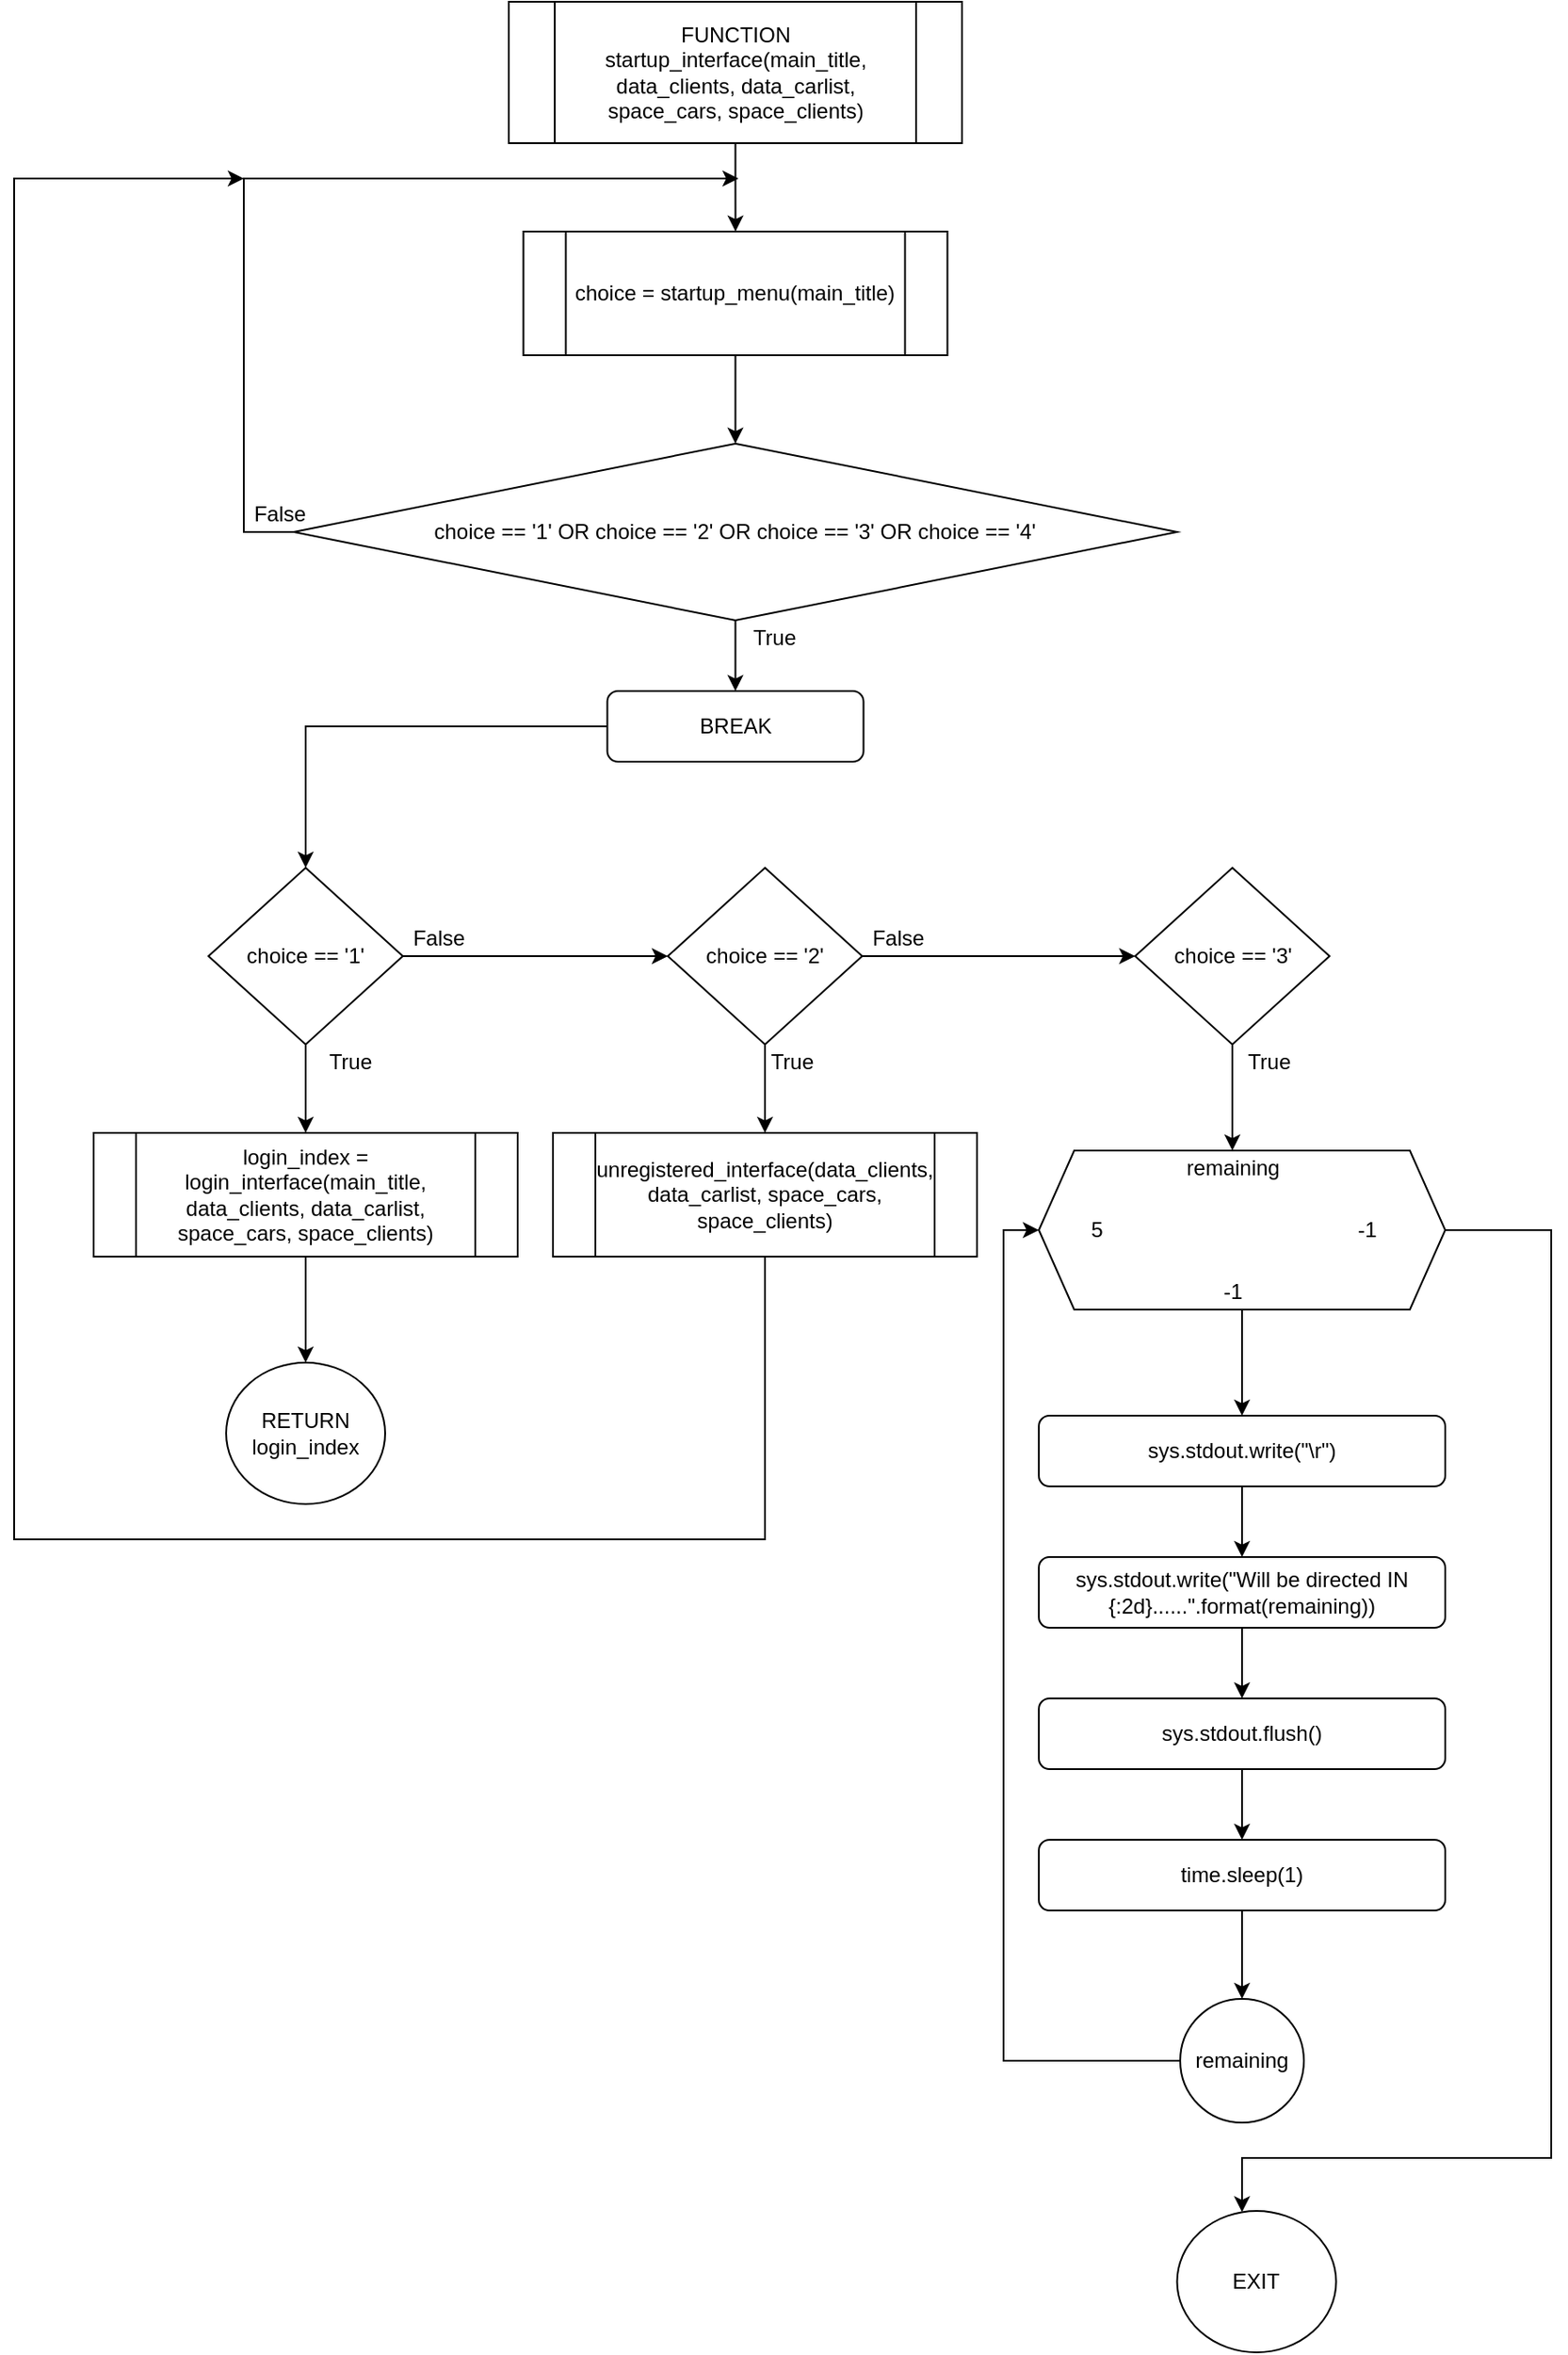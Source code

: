 <mxfile version="14.7.6" type="github">
  <diagram id="OJrIj5R-YcySjo08AFTf" name="Page-1">
    <mxGraphModel dx="1227" dy="745" grid="1" gridSize="10" guides="1" tooltips="1" connect="1" arrows="1" fold="1" page="1" pageScale="1" pageWidth="3300" pageHeight="4681" math="0" shadow="0">
      <root>
        <mxCell id="0" />
        <mxCell id="1" parent="0" />
        <mxCell id="OVzl0eeq9if3F1eNnltd-4" value="" style="edgeStyle=orthogonalEdgeStyle;rounded=0;orthogonalLoop=1;jettySize=auto;html=1;" edge="1" parent="1" source="OVzl0eeq9if3F1eNnltd-1" target="OVzl0eeq9if3F1eNnltd-2">
          <mxGeometry relative="1" as="geometry" />
        </mxCell>
        <mxCell id="OVzl0eeq9if3F1eNnltd-1" value="FUNCTION startup_interface(main_title, data_clients, data_carlist, space_cars, space_clients)" style="shape=process;whiteSpace=wrap;html=1;backgroundOutline=1;" vertex="1" parent="1">
          <mxGeometry x="350" y="110" width="256.5" height="80" as="geometry" />
        </mxCell>
        <mxCell id="OVzl0eeq9if3F1eNnltd-5" value="" style="edgeStyle=orthogonalEdgeStyle;rounded=0;orthogonalLoop=1;jettySize=auto;html=1;" edge="1" parent="1" source="OVzl0eeq9if3F1eNnltd-2" target="OVzl0eeq9if3F1eNnltd-3">
          <mxGeometry relative="1" as="geometry" />
        </mxCell>
        <mxCell id="OVzl0eeq9if3F1eNnltd-2" value="choice = startup_menu(main_title)" style="shape=process;whiteSpace=wrap;html=1;backgroundOutline=1;" vertex="1" parent="1">
          <mxGeometry x="358.25" y="240" width="240" height="70" as="geometry" />
        </mxCell>
        <mxCell id="OVzl0eeq9if3F1eNnltd-7" value="" style="edgeStyle=orthogonalEdgeStyle;rounded=0;orthogonalLoop=1;jettySize=auto;html=1;" edge="1" parent="1" source="OVzl0eeq9if3F1eNnltd-3" target="OVzl0eeq9if3F1eNnltd-6">
          <mxGeometry relative="1" as="geometry" />
        </mxCell>
        <mxCell id="OVzl0eeq9if3F1eNnltd-10" style="edgeStyle=orthogonalEdgeStyle;rounded=0;orthogonalLoop=1;jettySize=auto;html=1;exitX=0;exitY=0.5;exitDx=0;exitDy=0;" edge="1" parent="1" source="OVzl0eeq9if3F1eNnltd-3">
          <mxGeometry relative="1" as="geometry">
            <mxPoint x="480" y="210" as="targetPoint" />
            <Array as="points">
              <mxPoint x="200" y="410" />
              <mxPoint x="200" y="210" />
            </Array>
          </mxGeometry>
        </mxCell>
        <mxCell id="OVzl0eeq9if3F1eNnltd-3" value="choice == &#39;1&#39; OR choice == &#39;2&#39; OR choice == &#39;3&#39; OR choice == &#39;4&#39;" style="rhombus;whiteSpace=wrap;html=1;" vertex="1" parent="1">
          <mxGeometry x="228.25" y="360" width="500" height="100" as="geometry" />
        </mxCell>
        <mxCell id="OVzl0eeq9if3F1eNnltd-12" style="edgeStyle=orthogonalEdgeStyle;rounded=0;orthogonalLoop=1;jettySize=auto;html=1;entryX=0.5;entryY=0;entryDx=0;entryDy=0;" edge="1" parent="1" source="OVzl0eeq9if3F1eNnltd-6" target="OVzl0eeq9if3F1eNnltd-11">
          <mxGeometry relative="1" as="geometry" />
        </mxCell>
        <mxCell id="OVzl0eeq9if3F1eNnltd-6" value="BREAK" style="rounded=1;whiteSpace=wrap;html=1;" vertex="1" parent="1">
          <mxGeometry x="405.75" y="500" width="145" height="40" as="geometry" />
        </mxCell>
        <mxCell id="OVzl0eeq9if3F1eNnltd-8" value="True" style="text;html=1;align=center;verticalAlign=middle;resizable=0;points=[];autosize=1;strokeColor=none;" vertex="1" parent="1">
          <mxGeometry x="480" y="460" width="40" height="20" as="geometry" />
        </mxCell>
        <mxCell id="OVzl0eeq9if3F1eNnltd-15" value="" style="edgeStyle=orthogonalEdgeStyle;rounded=0;orthogonalLoop=1;jettySize=auto;html=1;" edge="1" parent="1" source="OVzl0eeq9if3F1eNnltd-11" target="OVzl0eeq9if3F1eNnltd-14">
          <mxGeometry relative="1" as="geometry" />
        </mxCell>
        <mxCell id="OVzl0eeq9if3F1eNnltd-19" value="" style="edgeStyle=orthogonalEdgeStyle;rounded=0;orthogonalLoop=1;jettySize=auto;html=1;" edge="1" parent="1" source="OVzl0eeq9if3F1eNnltd-11" target="OVzl0eeq9if3F1eNnltd-18">
          <mxGeometry relative="1" as="geometry" />
        </mxCell>
        <mxCell id="OVzl0eeq9if3F1eNnltd-11" value="choice == &#39;1&#39;" style="rhombus;whiteSpace=wrap;html=1;" vertex="1" parent="1">
          <mxGeometry x="180" y="600" width="110" height="100" as="geometry" />
        </mxCell>
        <mxCell id="OVzl0eeq9if3F1eNnltd-13" value="False" style="text;html=1;align=center;verticalAlign=middle;resizable=0;points=[];autosize=1;strokeColor=none;" vertex="1" parent="1">
          <mxGeometry x="200" y="390" width="40" height="20" as="geometry" />
        </mxCell>
        <mxCell id="OVzl0eeq9if3F1eNnltd-17" value="" style="edgeStyle=orthogonalEdgeStyle;rounded=0;orthogonalLoop=1;jettySize=auto;html=1;" edge="1" parent="1" source="OVzl0eeq9if3F1eNnltd-14" target="OVzl0eeq9if3F1eNnltd-16">
          <mxGeometry relative="1" as="geometry" />
        </mxCell>
        <mxCell id="OVzl0eeq9if3F1eNnltd-21" value="" style="edgeStyle=orthogonalEdgeStyle;rounded=0;orthogonalLoop=1;jettySize=auto;html=1;" edge="1" parent="1" source="OVzl0eeq9if3F1eNnltd-14" target="OVzl0eeq9if3F1eNnltd-20">
          <mxGeometry relative="1" as="geometry" />
        </mxCell>
        <mxCell id="OVzl0eeq9if3F1eNnltd-14" value="choice == &#39;2&#39;" style="rhombus;whiteSpace=wrap;html=1;" vertex="1" parent="1">
          <mxGeometry x="440" y="600" width="110" height="100" as="geometry" />
        </mxCell>
        <mxCell id="OVzl0eeq9if3F1eNnltd-46" style="edgeStyle=orthogonalEdgeStyle;rounded=0;orthogonalLoop=1;jettySize=auto;html=1;entryX=0.5;entryY=0;entryDx=0;entryDy=0;" edge="1" parent="1" source="OVzl0eeq9if3F1eNnltd-16" target="OVzl0eeq9if3F1eNnltd-31">
          <mxGeometry relative="1" as="geometry" />
        </mxCell>
        <mxCell id="OVzl0eeq9if3F1eNnltd-16" value="choice == &#39;3&#39;" style="rhombus;whiteSpace=wrap;html=1;" vertex="1" parent="1">
          <mxGeometry x="704.52" y="600" width="110" height="100" as="geometry" />
        </mxCell>
        <mxCell id="OVzl0eeq9if3F1eNnltd-23" value="" style="edgeStyle=orthogonalEdgeStyle;rounded=0;orthogonalLoop=1;jettySize=auto;html=1;" edge="1" parent="1" source="OVzl0eeq9if3F1eNnltd-18" target="OVzl0eeq9if3F1eNnltd-22">
          <mxGeometry relative="1" as="geometry" />
        </mxCell>
        <mxCell id="OVzl0eeq9if3F1eNnltd-18" value="login_index = login_interface(main_title, data_clients, data_carlist, space_cars, space_clients)" style="shape=process;whiteSpace=wrap;html=1;backgroundOutline=1;" vertex="1" parent="1">
          <mxGeometry x="115" y="750" width="240" height="70" as="geometry" />
        </mxCell>
        <mxCell id="OVzl0eeq9if3F1eNnltd-24" style="edgeStyle=orthogonalEdgeStyle;rounded=0;orthogonalLoop=1;jettySize=auto;html=1;" edge="1" parent="1" source="OVzl0eeq9if3F1eNnltd-20">
          <mxGeometry relative="1" as="geometry">
            <mxPoint x="200" y="210" as="targetPoint" />
            <Array as="points">
              <mxPoint x="495" y="980" />
              <mxPoint x="70" y="980" />
              <mxPoint x="70" y="210" />
            </Array>
          </mxGeometry>
        </mxCell>
        <mxCell id="OVzl0eeq9if3F1eNnltd-20" value="unregistered_interface(data_clients, data_carlist, space_cars, space_clients)" style="shape=process;whiteSpace=wrap;html=1;backgroundOutline=1;" vertex="1" parent="1">
          <mxGeometry x="375" y="750" width="240" height="70" as="geometry" />
        </mxCell>
        <mxCell id="OVzl0eeq9if3F1eNnltd-22" value="RETURN login_index" style="ellipse;whiteSpace=wrap;html=1;" vertex="1" parent="1">
          <mxGeometry x="190" y="880" width="90" height="80" as="geometry" />
        </mxCell>
        <mxCell id="OVzl0eeq9if3F1eNnltd-25" value="True" style="text;html=1;align=center;verticalAlign=middle;resizable=0;points=[];autosize=1;strokeColor=none;" vertex="1" parent="1">
          <mxGeometry x="240" y="700" width="40" height="20" as="geometry" />
        </mxCell>
        <mxCell id="OVzl0eeq9if3F1eNnltd-26" value="True" style="text;html=1;align=center;verticalAlign=middle;resizable=0;points=[];autosize=1;strokeColor=none;" vertex="1" parent="1">
          <mxGeometry x="490" y="700" width="40" height="20" as="geometry" />
        </mxCell>
        <mxCell id="OVzl0eeq9if3F1eNnltd-27" value="False" style="text;html=1;align=center;verticalAlign=middle;resizable=0;points=[];autosize=1;strokeColor=none;" vertex="1" parent="1">
          <mxGeometry x="290" y="630" width="40" height="20" as="geometry" />
        </mxCell>
        <mxCell id="OVzl0eeq9if3F1eNnltd-28" value="False" style="text;html=1;align=center;verticalAlign=middle;resizable=0;points=[];autosize=1;strokeColor=none;" vertex="1" parent="1">
          <mxGeometry x="550" y="630" width="40" height="20" as="geometry" />
        </mxCell>
        <mxCell id="OVzl0eeq9if3F1eNnltd-29" value="" style="group" vertex="1" connectable="0" parent="1">
          <mxGeometry x="650" y="760" width="230" height="90" as="geometry" />
        </mxCell>
        <mxCell id="OVzl0eeq9if3F1eNnltd-30" value="" style="shape=hexagon;perimeter=hexagonPerimeter2;whiteSpace=wrap;html=1;fixedSize=1;" vertex="1" parent="OVzl0eeq9if3F1eNnltd-29">
          <mxGeometry width="230.0" height="90" as="geometry" />
        </mxCell>
        <mxCell id="OVzl0eeq9if3F1eNnltd-31" value="remaining" style="text;html=1;strokeColor=none;fillColor=none;align=center;verticalAlign=middle;whiteSpace=wrap;rounded=0;" vertex="1" parent="OVzl0eeq9if3F1eNnltd-29">
          <mxGeometry x="87.619" width="43.81" height="20" as="geometry" />
        </mxCell>
        <mxCell id="OVzl0eeq9if3F1eNnltd-32" value="5" style="text;html=1;strokeColor=none;fillColor=none;align=center;verticalAlign=middle;whiteSpace=wrap;rounded=0;" vertex="1" parent="OVzl0eeq9if3F1eNnltd-29">
          <mxGeometry x="10.952" y="35" width="43.81" height="20" as="geometry" />
        </mxCell>
        <mxCell id="OVzl0eeq9if3F1eNnltd-33" value="-1" style="text;html=1;strokeColor=none;fillColor=none;align=center;verticalAlign=middle;whiteSpace=wrap;rounded=0;" vertex="1" parent="OVzl0eeq9if3F1eNnltd-29">
          <mxGeometry x="87.619" y="70" width="43.81" height="20" as="geometry" />
        </mxCell>
        <mxCell id="OVzl0eeq9if3F1eNnltd-34" value="-1" style="text;html=1;strokeColor=none;fillColor=none;align=center;verticalAlign=middle;whiteSpace=wrap;rounded=0;" vertex="1" parent="OVzl0eeq9if3F1eNnltd-29">
          <mxGeometry x="164.286" y="35" width="43.81" height="20" as="geometry" />
        </mxCell>
        <mxCell id="OVzl0eeq9if3F1eNnltd-35" value="" style="edgeStyle=orthogonalEdgeStyle;rounded=0;orthogonalLoop=1;jettySize=auto;html=1;" edge="1" parent="1" source="OVzl0eeq9if3F1eNnltd-36" target="OVzl0eeq9if3F1eNnltd-38">
          <mxGeometry relative="1" as="geometry" />
        </mxCell>
        <mxCell id="OVzl0eeq9if3F1eNnltd-36" value="sys.stdout.write(&quot;\r&quot;)" style="rounded=1;whiteSpace=wrap;html=1;" vertex="1" parent="1">
          <mxGeometry x="650" y="910" width="230" height="40" as="geometry" />
        </mxCell>
        <mxCell id="OVzl0eeq9if3F1eNnltd-37" value="" style="edgeStyle=orthogonalEdgeStyle;rounded=0;orthogonalLoop=1;jettySize=auto;html=1;" edge="1" parent="1" source="OVzl0eeq9if3F1eNnltd-38" target="OVzl0eeq9if3F1eNnltd-40">
          <mxGeometry relative="1" as="geometry" />
        </mxCell>
        <mxCell id="OVzl0eeq9if3F1eNnltd-38" value="sys.stdout.write(&quot;Will be directed IN {:2d}......&quot;.format(remaining))" style="rounded=1;whiteSpace=wrap;html=1;" vertex="1" parent="1">
          <mxGeometry x="650" y="990" width="230" height="40" as="geometry" />
        </mxCell>
        <mxCell id="OVzl0eeq9if3F1eNnltd-39" value="" style="edgeStyle=orthogonalEdgeStyle;rounded=0;orthogonalLoop=1;jettySize=auto;html=1;" edge="1" parent="1" source="OVzl0eeq9if3F1eNnltd-40" target="OVzl0eeq9if3F1eNnltd-42">
          <mxGeometry relative="1" as="geometry" />
        </mxCell>
        <mxCell id="OVzl0eeq9if3F1eNnltd-40" value="sys.stdout.flush()" style="rounded=1;whiteSpace=wrap;html=1;" vertex="1" parent="1">
          <mxGeometry x="650" y="1070" width="230" height="40" as="geometry" />
        </mxCell>
        <mxCell id="OVzl0eeq9if3F1eNnltd-41" value="" style="edgeStyle=orthogonalEdgeStyle;rounded=0;orthogonalLoop=1;jettySize=auto;html=1;" edge="1" parent="1" source="OVzl0eeq9if3F1eNnltd-42" target="OVzl0eeq9if3F1eNnltd-44">
          <mxGeometry relative="1" as="geometry" />
        </mxCell>
        <mxCell id="OVzl0eeq9if3F1eNnltd-42" value="time.sleep(1)" style="rounded=1;whiteSpace=wrap;html=1;" vertex="1" parent="1">
          <mxGeometry x="650" y="1150" width="230" height="40" as="geometry" />
        </mxCell>
        <mxCell id="OVzl0eeq9if3F1eNnltd-43" style="edgeStyle=orthogonalEdgeStyle;rounded=0;orthogonalLoop=1;jettySize=auto;html=1;entryX=0;entryY=0.5;entryDx=0;entryDy=0;" edge="1" parent="1" source="OVzl0eeq9if3F1eNnltd-44" target="OVzl0eeq9if3F1eNnltd-30">
          <mxGeometry relative="1" as="geometry">
            <Array as="points">
              <mxPoint x="630" y="1275" />
              <mxPoint x="630" y="805" />
            </Array>
          </mxGeometry>
        </mxCell>
        <mxCell id="OVzl0eeq9if3F1eNnltd-44" value="remaining" style="ellipse;whiteSpace=wrap;html=1;aspect=fixed;" vertex="1" parent="1">
          <mxGeometry x="730" y="1240" width="70" height="70" as="geometry" />
        </mxCell>
        <mxCell id="OVzl0eeq9if3F1eNnltd-45" value="" style="edgeStyle=orthogonalEdgeStyle;rounded=0;orthogonalLoop=1;jettySize=auto;html=1;" edge="1" parent="1" source="OVzl0eeq9if3F1eNnltd-30" target="OVzl0eeq9if3F1eNnltd-36">
          <mxGeometry relative="1" as="geometry" />
        </mxCell>
        <mxCell id="OVzl0eeq9if3F1eNnltd-47" value="True" style="text;html=1;align=center;verticalAlign=middle;resizable=0;points=[];autosize=1;strokeColor=none;" vertex="1" parent="1">
          <mxGeometry x="760" y="700" width="40" height="20" as="geometry" />
        </mxCell>
        <mxCell id="OVzl0eeq9if3F1eNnltd-48" value="EXIT" style="ellipse;whiteSpace=wrap;html=1;" vertex="1" parent="1">
          <mxGeometry x="728.25" y="1360" width="90" height="80" as="geometry" />
        </mxCell>
        <mxCell id="OVzl0eeq9if3F1eNnltd-49" style="edgeStyle=orthogonalEdgeStyle;rounded=0;orthogonalLoop=1;jettySize=auto;html=1;" edge="1" parent="1" source="OVzl0eeq9if3F1eNnltd-30" target="OVzl0eeq9if3F1eNnltd-48">
          <mxGeometry relative="1" as="geometry">
            <Array as="points">
              <mxPoint x="940" y="805" />
              <mxPoint x="940" y="1330" />
              <mxPoint x="765" y="1330" />
            </Array>
          </mxGeometry>
        </mxCell>
      </root>
    </mxGraphModel>
  </diagram>
</mxfile>
